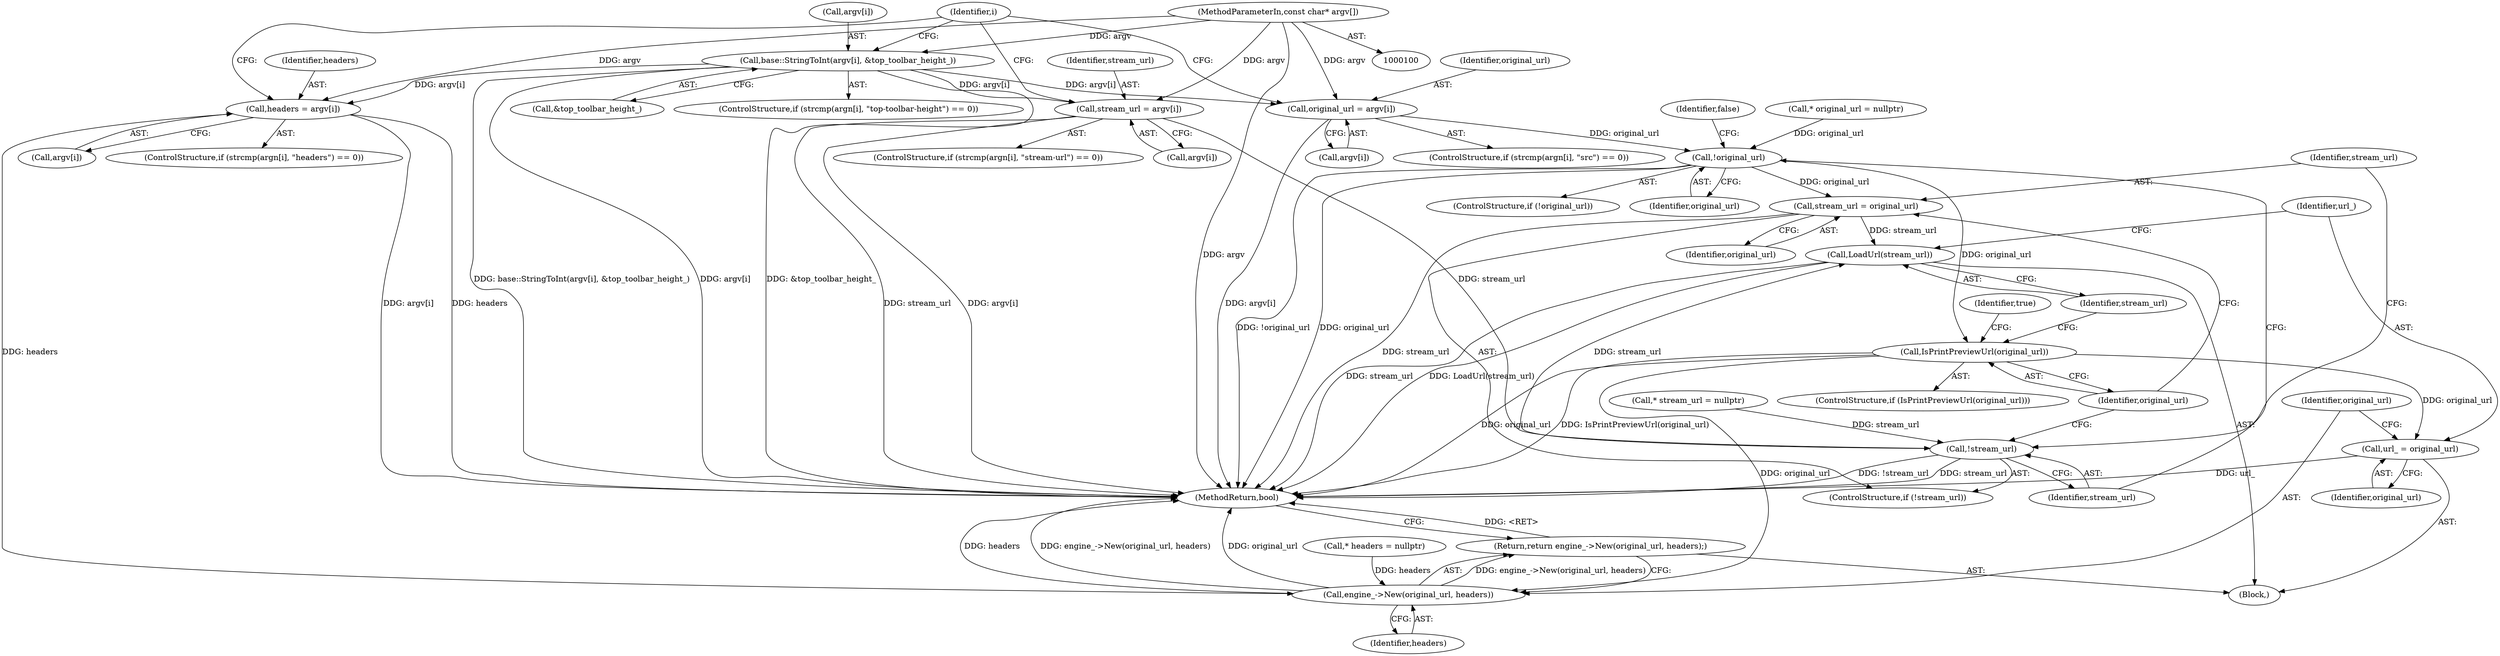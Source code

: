digraph "0_Chrome_fff450abc4e2fb330ba700547a8e6a7b0fb90a6e@array" {
"1000103" [label="(MethodParameterIn,const char* argv[])"];
"1000216" [label="(Call,original_url = argv[i])"];
"1000286" [label="(Call,!original_url)"];
"1000293" [label="(Call,stream_url = original_url)"];
"1000301" [label="(Call,LoadUrl(stream_url))"];
"1000297" [label="(Call,IsPrintPreviewUrl(original_url))"];
"1000303" [label="(Call,url_ = original_url)"];
"1000307" [label="(Call,engine_->New(original_url, headers))"];
"1000306" [label="(Return,return engine_->New(original_url, headers);)"];
"1000230" [label="(Call,stream_url = argv[i])"];
"1000291" [label="(Call,!stream_url)"];
"1000244" [label="(Call,headers = argv[i])"];
"1000270" [label="(Call,base::StringToInt(argv[i], &top_toolbar_height_))"];
"1000307" [label="(Call,engine_->New(original_url, headers))"];
"1000289" [label="(Identifier,false)"];
"1000305" [label="(Identifier,original_url)"];
"1000308" [label="(Identifier,original_url)"];
"1000291" [label="(Call,!stream_url)"];
"1000303" [label="(Call,url_ = original_url)"];
"1000287" [label="(Identifier,original_url)"];
"1000295" [label="(Identifier,original_url)"];
"1000294" [label="(Identifier,stream_url)"];
"1000208" [label="(ControlStructure,if (strcmp(argn[i], \"src\") == 0))"];
"1000306" [label="(Return,return engine_->New(original_url, headers);)"];
"1000302" [label="(Identifier,stream_url)"];
"1000274" [label="(Call,&top_toolbar_height_)"];
"1000232" [label="(Call,argv[i])"];
"1000231" [label="(Identifier,stream_url)"];
"1000300" [label="(Identifier,true)"];
"1000304" [label="(Identifier,url_)"];
"1000218" [label="(Call,argv[i])"];
"1000296" [label="(ControlStructure,if (IsPrintPreviewUrl(original_url)))"];
"1000292" [label="(Identifier,stream_url)"];
"1000216" [label="(Call,original_url = argv[i])"];
"1000182" [label="(Call,* stream_url = nullptr)"];
"1000270" [label="(Call,base::StringToInt(argv[i], &top_toolbar_height_))"];
"1000262" [label="(ControlStructure,if (strcmp(argn[i], \"top-toolbar-height\") == 0))"];
"1000186" [label="(Call,* original_url = nullptr)"];
"1000190" [label="(Call,* headers = nullptr)"];
"1000245" [label="(Identifier,headers)"];
"1000310" [label="(MethodReturn,bool)"];
"1000286" [label="(Call,!original_url)"];
"1000297" [label="(Call,IsPrintPreviewUrl(original_url))"];
"1000293" [label="(Call,stream_url = original_url)"];
"1000104" [label="(Block,)"];
"1000301" [label="(Call,LoadUrl(stream_url))"];
"1000222" [label="(ControlStructure,if (strcmp(argn[i], \"stream-url\") == 0))"];
"1000298" [label="(Identifier,original_url)"];
"1000271" [label="(Call,argv[i])"];
"1000246" [label="(Call,argv[i])"];
"1000230" [label="(Call,stream_url = argv[i])"];
"1000206" [label="(Identifier,i)"];
"1000236" [label="(ControlStructure,if (strcmp(argn[i], \"headers\") == 0))"];
"1000103" [label="(MethodParameterIn,const char* argv[])"];
"1000244" [label="(Call,headers = argv[i])"];
"1000285" [label="(ControlStructure,if (!original_url))"];
"1000290" [label="(ControlStructure,if (!stream_url))"];
"1000217" [label="(Identifier,original_url)"];
"1000309" [label="(Identifier,headers)"];
"1000103" -> "1000100"  [label="AST: "];
"1000103" -> "1000310"  [label="DDG: argv"];
"1000103" -> "1000216"  [label="DDG: argv"];
"1000103" -> "1000230"  [label="DDG: argv"];
"1000103" -> "1000244"  [label="DDG: argv"];
"1000103" -> "1000270"  [label="DDG: argv"];
"1000216" -> "1000208"  [label="AST: "];
"1000216" -> "1000218"  [label="CFG: "];
"1000217" -> "1000216"  [label="AST: "];
"1000218" -> "1000216"  [label="AST: "];
"1000206" -> "1000216"  [label="CFG: "];
"1000216" -> "1000310"  [label="DDG: argv[i]"];
"1000270" -> "1000216"  [label="DDG: argv[i]"];
"1000216" -> "1000286"  [label="DDG: original_url"];
"1000286" -> "1000285"  [label="AST: "];
"1000286" -> "1000287"  [label="CFG: "];
"1000287" -> "1000286"  [label="AST: "];
"1000289" -> "1000286"  [label="CFG: "];
"1000292" -> "1000286"  [label="CFG: "];
"1000286" -> "1000310"  [label="DDG: !original_url"];
"1000286" -> "1000310"  [label="DDG: original_url"];
"1000186" -> "1000286"  [label="DDG: original_url"];
"1000286" -> "1000293"  [label="DDG: original_url"];
"1000286" -> "1000297"  [label="DDG: original_url"];
"1000293" -> "1000290"  [label="AST: "];
"1000293" -> "1000295"  [label="CFG: "];
"1000294" -> "1000293"  [label="AST: "];
"1000295" -> "1000293"  [label="AST: "];
"1000298" -> "1000293"  [label="CFG: "];
"1000293" -> "1000310"  [label="DDG: stream_url"];
"1000293" -> "1000301"  [label="DDG: stream_url"];
"1000301" -> "1000104"  [label="AST: "];
"1000301" -> "1000302"  [label="CFG: "];
"1000302" -> "1000301"  [label="AST: "];
"1000304" -> "1000301"  [label="CFG: "];
"1000301" -> "1000310"  [label="DDG: LoadUrl(stream_url)"];
"1000301" -> "1000310"  [label="DDG: stream_url"];
"1000291" -> "1000301"  [label="DDG: stream_url"];
"1000297" -> "1000296"  [label="AST: "];
"1000297" -> "1000298"  [label="CFG: "];
"1000298" -> "1000297"  [label="AST: "];
"1000300" -> "1000297"  [label="CFG: "];
"1000302" -> "1000297"  [label="CFG: "];
"1000297" -> "1000310"  [label="DDG: original_url"];
"1000297" -> "1000310"  [label="DDG: IsPrintPreviewUrl(original_url)"];
"1000297" -> "1000303"  [label="DDG: original_url"];
"1000297" -> "1000307"  [label="DDG: original_url"];
"1000303" -> "1000104"  [label="AST: "];
"1000303" -> "1000305"  [label="CFG: "];
"1000304" -> "1000303"  [label="AST: "];
"1000305" -> "1000303"  [label="AST: "];
"1000308" -> "1000303"  [label="CFG: "];
"1000303" -> "1000310"  [label="DDG: url_"];
"1000307" -> "1000306"  [label="AST: "];
"1000307" -> "1000309"  [label="CFG: "];
"1000308" -> "1000307"  [label="AST: "];
"1000309" -> "1000307"  [label="AST: "];
"1000306" -> "1000307"  [label="CFG: "];
"1000307" -> "1000310"  [label="DDG: headers"];
"1000307" -> "1000310"  [label="DDG: engine_->New(original_url, headers)"];
"1000307" -> "1000310"  [label="DDG: original_url"];
"1000307" -> "1000306"  [label="DDG: engine_->New(original_url, headers)"];
"1000190" -> "1000307"  [label="DDG: headers"];
"1000244" -> "1000307"  [label="DDG: headers"];
"1000306" -> "1000104"  [label="AST: "];
"1000310" -> "1000306"  [label="CFG: "];
"1000306" -> "1000310"  [label="DDG: <RET>"];
"1000230" -> "1000222"  [label="AST: "];
"1000230" -> "1000232"  [label="CFG: "];
"1000231" -> "1000230"  [label="AST: "];
"1000232" -> "1000230"  [label="AST: "];
"1000206" -> "1000230"  [label="CFG: "];
"1000230" -> "1000310"  [label="DDG: stream_url"];
"1000230" -> "1000310"  [label="DDG: argv[i]"];
"1000270" -> "1000230"  [label="DDG: argv[i]"];
"1000230" -> "1000291"  [label="DDG: stream_url"];
"1000291" -> "1000290"  [label="AST: "];
"1000291" -> "1000292"  [label="CFG: "];
"1000292" -> "1000291"  [label="AST: "];
"1000294" -> "1000291"  [label="CFG: "];
"1000298" -> "1000291"  [label="CFG: "];
"1000291" -> "1000310"  [label="DDG: !stream_url"];
"1000291" -> "1000310"  [label="DDG: stream_url"];
"1000182" -> "1000291"  [label="DDG: stream_url"];
"1000244" -> "1000236"  [label="AST: "];
"1000244" -> "1000246"  [label="CFG: "];
"1000245" -> "1000244"  [label="AST: "];
"1000246" -> "1000244"  [label="AST: "];
"1000206" -> "1000244"  [label="CFG: "];
"1000244" -> "1000310"  [label="DDG: headers"];
"1000244" -> "1000310"  [label="DDG: argv[i]"];
"1000270" -> "1000244"  [label="DDG: argv[i]"];
"1000270" -> "1000262"  [label="AST: "];
"1000270" -> "1000274"  [label="CFG: "];
"1000271" -> "1000270"  [label="AST: "];
"1000274" -> "1000270"  [label="AST: "];
"1000206" -> "1000270"  [label="CFG: "];
"1000270" -> "1000310"  [label="DDG: &top_toolbar_height_"];
"1000270" -> "1000310"  [label="DDG: base::StringToInt(argv[i], &top_toolbar_height_)"];
"1000270" -> "1000310"  [label="DDG: argv[i]"];
}

